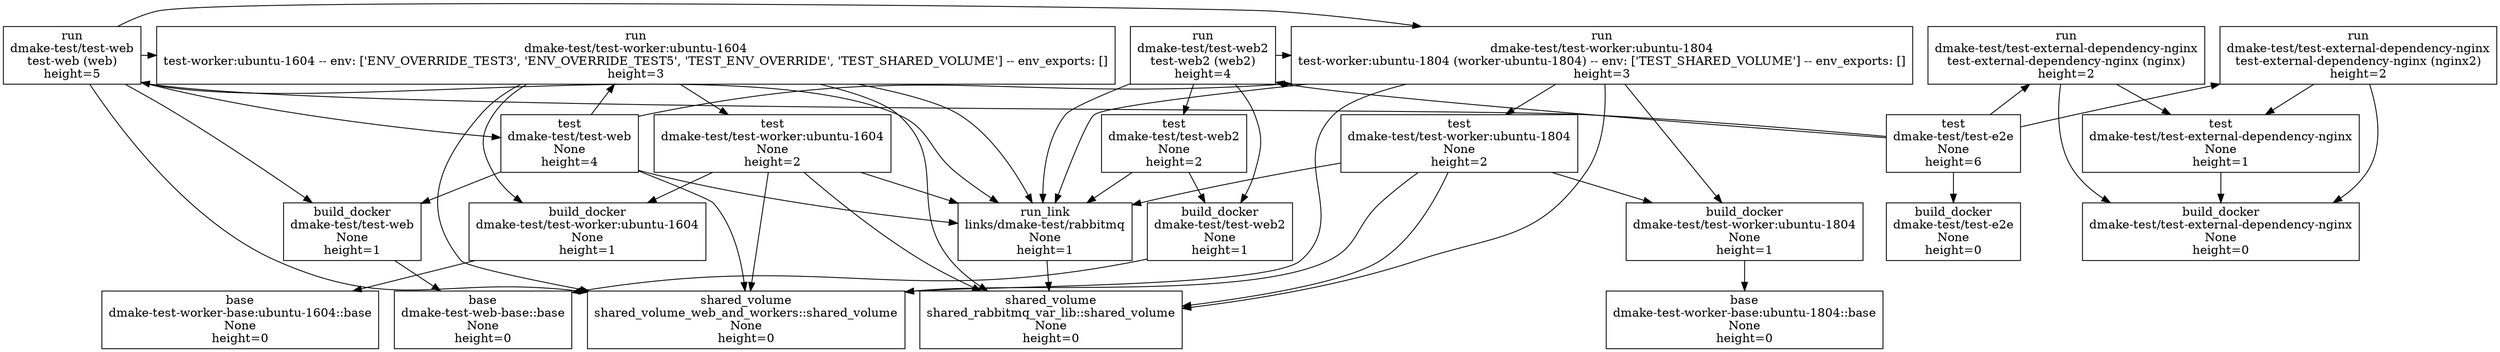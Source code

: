 // DMake Services
digraph {
	node [shape=box]
	{
		rank=same
		"('base', 'dmake-test-web-base__base', None)" [label="base
dmake-test-web-base::base
None
height=0"]
		"('base', 'dmake-test-worker-base_ubuntu-1604__base', None)" [label="base
dmake-test-worker-base:ubuntu-1604::base
None
height=0"]
		"('base', 'dmake-test-worker-base_ubuntu-1804__base', None)" [label="base
dmake-test-worker-base:ubuntu-1804::base
None
height=0"]
	}
	"('build_docker', 'dmake-test/test-web', None)" -> "('base', 'dmake-test-web-base__base', None)"
	"('build_docker', 'dmake-test/test-web2', None)" -> "('base', 'dmake-test-web-base__base', None)"
	"('build_docker', 'dmake-test/test-worker_ubuntu-1604', None)" -> "('base', 'dmake-test-worker-base_ubuntu-1604__base', None)"
	"('build_docker', 'dmake-test/test-worker_ubuntu-1804', None)" -> "('base', 'dmake-test-worker-base_ubuntu-1804__base', None)"
	{
		rank=same
		"('build_docker', 'dmake-test/test-e2e', None)" [label="build_docker
dmake-test/test-e2e
None
height=0"]
		"('build_docker', 'dmake-test/test-external-dependency-nginx', None)" [label="build_docker
dmake-test/test-external-dependency-nginx
None
height=0"]
		"('build_docker', 'dmake-test/test-web', None)" [label="build_docker
dmake-test/test-web
None
height=1"]
		"('build_docker', 'dmake-test/test-web2', None)" [label="build_docker
dmake-test/test-web2
None
height=1"]
		"('build_docker', 'dmake-test/test-worker_ubuntu-1604', None)" [label="build_docker
dmake-test/test-worker:ubuntu-1604
None
height=1"]
		"('build_docker', 'dmake-test/test-worker_ubuntu-1804', None)" [label="build_docker
dmake-test/test-worker:ubuntu-1804
None
height=1"]
	}
	"('run', 'dmake-test/test-external-dependency-nginx', NeededServiceSerializer(service_name='test-external-dependency-nginx', link_name='nginx', env=[], env_exports=['NGINX_URL']))" -> "('build_docker', 'dmake-test/test-external-dependency-nginx', None)"
	"('run', 'dmake-test/test-external-dependency-nginx', NeededServiceSerializer(service_name='test-external-dependency-nginx', link_name='nginx', env=[], env_exports=['NGINX_URL']))" -> "('test', 'dmake-test/test-external-dependency-nginx', None)"
	"('run', 'dmake-test/test-external-dependency-nginx', NeededServiceSerializer(service_name='test-external-dependency-nginx', link_name='nginx2', env=[], env_exports=[]))" -> "('build_docker', 'dmake-test/test-external-dependency-nginx', None)"
	"('run', 'dmake-test/test-external-dependency-nginx', NeededServiceSerializer(service_name='test-external-dependency-nginx', link_name='nginx2', env=[], env_exports=[]))" -> "('test', 'dmake-test/test-external-dependency-nginx', None)"
	"('run', 'dmake-test/test-web', NeededServiceSerializer(service_name='test-web', link_name='web', env=[], env_exports=['WEB_URL']))" -> "('build_docker', 'dmake-test/test-web', None)"
	"('run', 'dmake-test/test-web', NeededServiceSerializer(service_name='test-web', link_name='web', env=[], env_exports=['WEB_URL']))" -> "('run', 'dmake-test/test-worker_ubuntu-1604', NeededServiceSerializer(service_name='test-worker_ubuntu-1604', link_name=None, env=['ENV_OVERRIDE_TEST3', 'ENV_OVERRIDE_TEST5', 'TEST_ENV_OVERRIDE', 'TEST_SHARED_VOLUME'], env_exports=[]))"
	"('run', 'dmake-test/test-web', NeededServiceSerializer(service_name='test-web', link_name='web', env=[], env_exports=['WEB_URL']))" -> "('run', 'dmake-test/test-worker_ubuntu-1804', NeededServiceSerializer(service_name='test-worker_ubuntu-1804', link_name='worker-ubuntu-1804', env=['TEST_SHARED_VOLUME'], env_exports=[]))"
	"('run', 'dmake-test/test-web', NeededServiceSerializer(service_name='test-web', link_name='web', env=[], env_exports=['WEB_URL']))" -> "('run_link', 'links/dmake-test/rabbitmq', None)"
	"('run', 'dmake-test/test-web', NeededServiceSerializer(service_name='test-web', link_name='web', env=[], env_exports=['WEB_URL']))" -> "('shared_volume', 'shared_volume_web_and_workers__shared_volume', None)"
	"('run', 'dmake-test/test-web', NeededServiceSerializer(service_name='test-web', link_name='web', env=[], env_exports=['WEB_URL']))" -> "('test', 'dmake-test/test-web', None)"
	"('run', 'dmake-test/test-web2', NeededServiceSerializer(service_name='test-web2', link_name='web2', env=[], env_exports=['WEB2_URL']))" -> "('build_docker', 'dmake-test/test-web2', None)"
	"('run', 'dmake-test/test-web2', NeededServiceSerializer(service_name='test-web2', link_name='web2', env=[], env_exports=['WEB2_URL']))" -> "('run', 'dmake-test/test-worker_ubuntu-1804', NeededServiceSerializer(service_name='test-worker_ubuntu-1804', link_name='worker-ubuntu-1804', env=['TEST_SHARED_VOLUME'], env_exports=[]))"
	"('run', 'dmake-test/test-web2', NeededServiceSerializer(service_name='test-web2', link_name='web2', env=[], env_exports=['WEB2_URL']))" -> "('run_link', 'links/dmake-test/rabbitmq', None)"
	"('run', 'dmake-test/test-web2', NeededServiceSerializer(service_name='test-web2', link_name='web2', env=[], env_exports=['WEB2_URL']))" -> "('test', 'dmake-test/test-web2', None)"
	"('run', 'dmake-test/test-worker_ubuntu-1604', NeededServiceSerializer(service_name='test-worker_ubuntu-1604', link_name=None, env=['ENV_OVERRIDE_TEST3', 'ENV_OVERRIDE_TEST5', 'TEST_ENV_OVERRIDE', 'TEST_SHARED_VOLUME'], env_exports=[]))" -> "('build_docker', 'dmake-test/test-worker_ubuntu-1604', None)"
	"('run', 'dmake-test/test-worker_ubuntu-1604', NeededServiceSerializer(service_name='test-worker_ubuntu-1604', link_name=None, env=['ENV_OVERRIDE_TEST3', 'ENV_OVERRIDE_TEST5', 'TEST_ENV_OVERRIDE', 'TEST_SHARED_VOLUME'], env_exports=[]))" -> "('run_link', 'links/dmake-test/rabbitmq', None)"
	"('run', 'dmake-test/test-worker_ubuntu-1604', NeededServiceSerializer(service_name='test-worker_ubuntu-1604', link_name=None, env=['ENV_OVERRIDE_TEST3', 'ENV_OVERRIDE_TEST5', 'TEST_ENV_OVERRIDE', 'TEST_SHARED_VOLUME'], env_exports=[]))" -> "('shared_volume', 'shared_rabbitmq_var_lib__shared_volume', None)"
	"('run', 'dmake-test/test-worker_ubuntu-1604', NeededServiceSerializer(service_name='test-worker_ubuntu-1604', link_name=None, env=['ENV_OVERRIDE_TEST3', 'ENV_OVERRIDE_TEST5', 'TEST_ENV_OVERRIDE', 'TEST_SHARED_VOLUME'], env_exports=[]))" -> "('shared_volume', 'shared_volume_web_and_workers__shared_volume', None)"
	"('run', 'dmake-test/test-worker_ubuntu-1604', NeededServiceSerializer(service_name='test-worker_ubuntu-1604', link_name=None, env=['ENV_OVERRIDE_TEST3', 'ENV_OVERRIDE_TEST5', 'TEST_ENV_OVERRIDE', 'TEST_SHARED_VOLUME'], env_exports=[]))" -> "('test', 'dmake-test/test-worker_ubuntu-1604', None)"
	"('run', 'dmake-test/test-worker_ubuntu-1804', NeededServiceSerializer(service_name='test-worker_ubuntu-1804', link_name='worker-ubuntu-1804', env=['TEST_SHARED_VOLUME'], env_exports=[]))" -> "('build_docker', 'dmake-test/test-worker_ubuntu-1804', None)"
	"('run', 'dmake-test/test-worker_ubuntu-1804', NeededServiceSerializer(service_name='test-worker_ubuntu-1804', link_name='worker-ubuntu-1804', env=['TEST_SHARED_VOLUME'], env_exports=[]))" -> "('run_link', 'links/dmake-test/rabbitmq', None)"
	"('run', 'dmake-test/test-worker_ubuntu-1804', NeededServiceSerializer(service_name='test-worker_ubuntu-1804', link_name='worker-ubuntu-1804', env=['TEST_SHARED_VOLUME'], env_exports=[]))" -> "('shared_volume', 'shared_rabbitmq_var_lib__shared_volume', None)"
	"('run', 'dmake-test/test-worker_ubuntu-1804', NeededServiceSerializer(service_name='test-worker_ubuntu-1804', link_name='worker-ubuntu-1804', env=['TEST_SHARED_VOLUME'], env_exports=[]))" -> "('shared_volume', 'shared_volume_web_and_workers__shared_volume', None)"
	"('run', 'dmake-test/test-worker_ubuntu-1804', NeededServiceSerializer(service_name='test-worker_ubuntu-1804', link_name='worker-ubuntu-1804', env=['TEST_SHARED_VOLUME'], env_exports=[]))" -> "('test', 'dmake-test/test-worker_ubuntu-1804', None)"
	{
		rank=same
		"('run', 'dmake-test/test-external-dependency-nginx', NeededServiceSerializer(service_name='test-external-dependency-nginx', link_name='nginx', env=[], env_exports=['NGINX_URL']))" [label="run
dmake-test/test-external-dependency-nginx
test-external-dependency-nginx (nginx)
height=2"]
		"('run', 'dmake-test/test-external-dependency-nginx', NeededServiceSerializer(service_name='test-external-dependency-nginx', link_name='nginx2', env=[], env_exports=[]))" [label="run
dmake-test/test-external-dependency-nginx
test-external-dependency-nginx (nginx2)
height=2"]
		"('run', 'dmake-test/test-web', NeededServiceSerializer(service_name='test-web', link_name='web', env=[], env_exports=['WEB_URL']))" [label="run
dmake-test/test-web
test-web (web)
height=5"]
		"('run', 'dmake-test/test-web2', NeededServiceSerializer(service_name='test-web2', link_name='web2', env=[], env_exports=['WEB2_URL']))" [label="run
dmake-test/test-web2
test-web2 (web2)
height=4"]
		"('run', 'dmake-test/test-worker_ubuntu-1604', NeededServiceSerializer(service_name='test-worker_ubuntu-1604', link_name=None, env=['ENV_OVERRIDE_TEST3', 'ENV_OVERRIDE_TEST5', 'TEST_ENV_OVERRIDE', 'TEST_SHARED_VOLUME'], env_exports=[]))" [label="run
dmake-test/test-worker:ubuntu-1604
test-worker:ubuntu-1604 -- env: ['ENV_OVERRIDE_TEST3', 'ENV_OVERRIDE_TEST5', 'TEST_ENV_OVERRIDE', 'TEST_SHARED_VOLUME'] -- env_exports: []
height=3"]
		"('run', 'dmake-test/test-worker_ubuntu-1804', NeededServiceSerializer(service_name='test-worker_ubuntu-1804', link_name='worker-ubuntu-1804', env=['TEST_SHARED_VOLUME'], env_exports=[]))" [label="run
dmake-test/test-worker:ubuntu-1804
test-worker:ubuntu-1804 (worker-ubuntu-1804) -- env: ['TEST_SHARED_VOLUME'] -- env_exports: []
height=3"]
	}
	"('run_link', 'links/dmake-test/rabbitmq', None)" -> "('shared_volume', 'shared_rabbitmq_var_lib__shared_volume', None)"
	{
		rank=same
		"('run_link', 'links/dmake-test/rabbitmq', None)" [label="run_link
links/dmake-test/rabbitmq
None
height=1"]
	}
	{
		rank=same
		"('shared_volume', 'shared_rabbitmq_var_lib__shared_volume', None)" [label="shared_volume
shared_rabbitmq_var_lib::shared_volume
None
height=0"]
		"('shared_volume', 'shared_volume_web_and_workers__shared_volume', None)" [label="shared_volume
shared_volume_web_and_workers::shared_volume
None
height=0"]
	}
	"('test', 'dmake-test/test-e2e', None)" -> "('build_docker', 'dmake-test/test-e2e', None)"
	"('test', 'dmake-test/test-e2e', None)" -> "('run', 'dmake-test/test-external-dependency-nginx', NeededServiceSerializer(service_name='test-external-dependency-nginx', link_name='nginx', env=[], env_exports=['NGINX_URL']))"
	"('test', 'dmake-test/test-e2e', None)" -> "('run', 'dmake-test/test-external-dependency-nginx', NeededServiceSerializer(service_name='test-external-dependency-nginx', link_name='nginx2', env=[], env_exports=[]))"
	"('test', 'dmake-test/test-e2e', None)" -> "('run', 'dmake-test/test-web', NeededServiceSerializer(service_name='test-web', link_name='web', env=[], env_exports=['WEB_URL']))"
	"('test', 'dmake-test/test-e2e', None)" -> "('run', 'dmake-test/test-web2', NeededServiceSerializer(service_name='test-web2', link_name='web2', env=[], env_exports=['WEB2_URL']))"
	"('test', 'dmake-test/test-external-dependency-nginx', None)" -> "('build_docker', 'dmake-test/test-external-dependency-nginx', None)"
	"('test', 'dmake-test/test-web', None)" -> "('build_docker', 'dmake-test/test-web', None)"
	"('test', 'dmake-test/test-web', None)" -> "('run', 'dmake-test/test-worker_ubuntu-1604', NeededServiceSerializer(service_name='test-worker_ubuntu-1604', link_name=None, env=['ENV_OVERRIDE_TEST3', 'ENV_OVERRIDE_TEST5', 'TEST_ENV_OVERRIDE', 'TEST_SHARED_VOLUME'], env_exports=[]))"
	"('test', 'dmake-test/test-web', None)" -> "('run', 'dmake-test/test-worker_ubuntu-1804', NeededServiceSerializer(service_name='test-worker_ubuntu-1804', link_name='worker-ubuntu-1804', env=['TEST_SHARED_VOLUME'], env_exports=[]))"
	"('test', 'dmake-test/test-web', None)" -> "('run_link', 'links/dmake-test/rabbitmq', None)"
	"('test', 'dmake-test/test-web', None)" -> "('shared_volume', 'shared_volume_web_and_workers__shared_volume', None)"
	"('test', 'dmake-test/test-web2', None)" -> "('build_docker', 'dmake-test/test-web2', None)"
	"('test', 'dmake-test/test-web2', None)" -> "('run_link', 'links/dmake-test/rabbitmq', None)"
	"('test', 'dmake-test/test-worker_ubuntu-1604', None)" -> "('build_docker', 'dmake-test/test-worker_ubuntu-1604', None)"
	"('test', 'dmake-test/test-worker_ubuntu-1604', None)" -> "('run_link', 'links/dmake-test/rabbitmq', None)"
	"('test', 'dmake-test/test-worker_ubuntu-1604', None)" -> "('shared_volume', 'shared_rabbitmq_var_lib__shared_volume', None)"
	"('test', 'dmake-test/test-worker_ubuntu-1604', None)" -> "('shared_volume', 'shared_volume_web_and_workers__shared_volume', None)"
	"('test', 'dmake-test/test-worker_ubuntu-1804', None)" -> "('build_docker', 'dmake-test/test-worker_ubuntu-1804', None)"
	"('test', 'dmake-test/test-worker_ubuntu-1804', None)" -> "('run_link', 'links/dmake-test/rabbitmq', None)"
	"('test', 'dmake-test/test-worker_ubuntu-1804', None)" -> "('shared_volume', 'shared_rabbitmq_var_lib__shared_volume', None)"
	"('test', 'dmake-test/test-worker_ubuntu-1804', None)" -> "('shared_volume', 'shared_volume_web_and_workers__shared_volume', None)"
	{
		rank=same
		"('test', 'dmake-test/test-e2e', None)" [label="test
dmake-test/test-e2e
None
height=6"]
		"('test', 'dmake-test/test-external-dependency-nginx', None)" [label="test
dmake-test/test-external-dependency-nginx
None
height=1"]
		"('test', 'dmake-test/test-web', None)" [label="test
dmake-test/test-web
None
height=4"]
		"('test', 'dmake-test/test-web2', None)" [label="test
dmake-test/test-web2
None
height=2"]
		"('test', 'dmake-test/test-worker_ubuntu-1604', None)" [label="test
dmake-test/test-worker:ubuntu-1604
None
height=2"]
		"('test', 'dmake-test/test-worker_ubuntu-1804', None)" [label="test
dmake-test/test-worker:ubuntu-1804
None
height=2"]
	}
}
